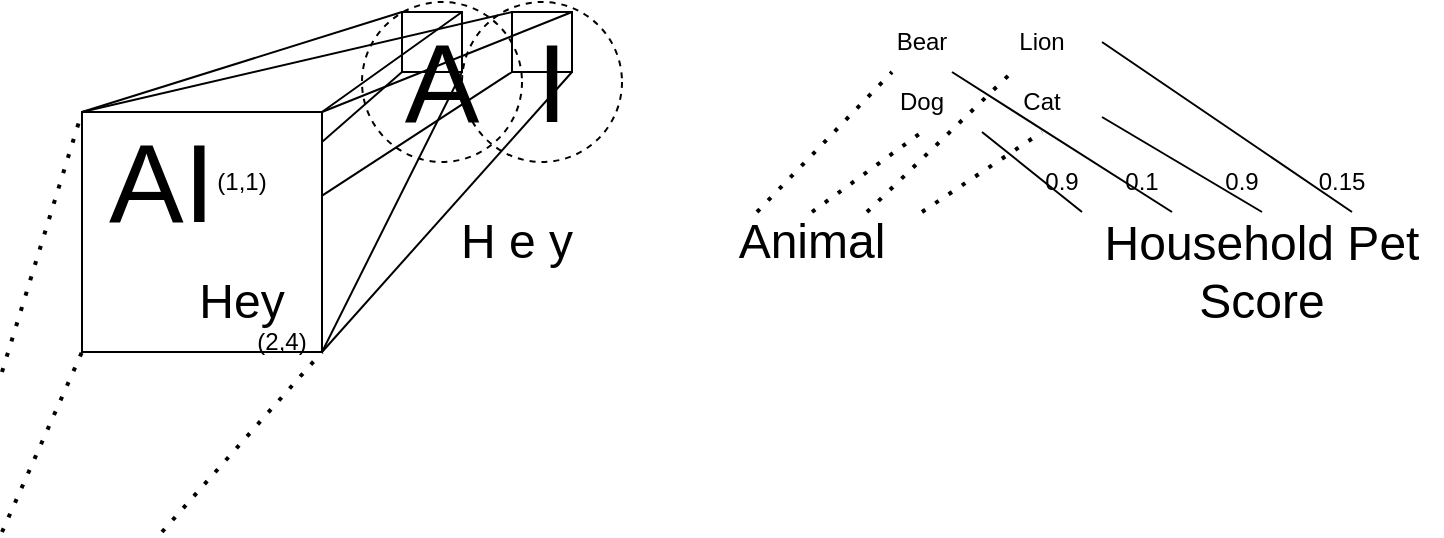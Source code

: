 <mxfile version="22.1.18" type="github">
  <diagram name="Page-1" id="2HosVxl--_S_Rm3T7pNT">
    <mxGraphModel dx="1234" dy="1180" grid="1" gridSize="10" guides="1" tooltips="1" connect="1" arrows="1" fold="1" page="1" pageScale="1" pageWidth="850" pageHeight="1100" math="0" shadow="0">
      <root>
        <mxCell id="0" />
        <mxCell id="1" parent="0" />
        <mxCell id="tEnjDblLYsDwTRLGcKnI-8" value="&lt;font style=&quot;font-size: 56px;&quot;&gt;A&lt;/font&gt;" style="text;html=1;strokeColor=none;fillColor=none;align=center;verticalAlign=middle;whiteSpace=wrap;rounded=0;" vertex="1" parent="1">
          <mxGeometry x="310" y="240" width="60" height="30" as="geometry" />
        </mxCell>
        <mxCell id="tEnjDblLYsDwTRLGcKnI-7" value="" style="ellipse;whiteSpace=wrap;html=1;aspect=fixed;dashed=1;fillColor=none;" vertex="1" parent="1">
          <mxGeometry x="300" y="215" width="80" height="80" as="geometry" />
        </mxCell>
        <mxCell id="tEnjDblLYsDwTRLGcKnI-1" value="" style="whiteSpace=wrap;html=1;aspect=fixed;fillColor=none;" vertex="1" parent="1">
          <mxGeometry x="320" y="220" width="30" height="30" as="geometry" />
        </mxCell>
        <mxCell id="tEnjDblLYsDwTRLGcKnI-3" value="" style="endArrow=none;html=1;strokeWidth=1;rounded=0;exitX=0;exitY=0;exitDx=0;exitDy=0;entryX=0;entryY=0;entryDx=0;entryDy=0;" edge="1" parent="1" source="tEnjDblLYsDwTRLGcKnI-2" target="tEnjDblLYsDwTRLGcKnI-1">
          <mxGeometry width="50" height="50" relative="1" as="geometry">
            <mxPoint x="400" y="630" as="sourcePoint" />
            <mxPoint x="450" y="580" as="targetPoint" />
          </mxGeometry>
        </mxCell>
        <mxCell id="tEnjDblLYsDwTRLGcKnI-4" value="" style="endArrow=none;html=1;strokeWidth=1;rounded=0;exitX=1;exitY=0;exitDx=0;exitDy=0;entryX=1;entryY=0;entryDx=0;entryDy=0;" edge="1" parent="1" source="tEnjDblLYsDwTRLGcKnI-2" target="tEnjDblLYsDwTRLGcKnI-1">
          <mxGeometry width="50" height="50" relative="1" as="geometry">
            <mxPoint x="200" y="280" as="sourcePoint" />
            <mxPoint x="330" y="230" as="targetPoint" />
          </mxGeometry>
        </mxCell>
        <mxCell id="tEnjDblLYsDwTRLGcKnI-5" value="" style="endArrow=none;html=1;strokeWidth=1;rounded=0;exitX=1;exitY=1;exitDx=0;exitDy=0;entryX=1;entryY=1;entryDx=0;entryDy=0;" edge="1" parent="1" source="tEnjDblLYsDwTRLGcKnI-2" target="tEnjDblLYsDwTRLGcKnI-1">
          <mxGeometry width="50" height="50" relative="1" as="geometry">
            <mxPoint x="280" y="280" as="sourcePoint" />
            <mxPoint x="370" y="230" as="targetPoint" />
          </mxGeometry>
        </mxCell>
        <mxCell id="tEnjDblLYsDwTRLGcKnI-6" value="" style="endArrow=none;html=1;strokeWidth=1;rounded=0;exitX=0;exitY=1;exitDx=0;exitDy=0;entryX=0;entryY=1;entryDx=0;entryDy=0;" edge="1" parent="1" source="tEnjDblLYsDwTRLGcKnI-2" target="tEnjDblLYsDwTRLGcKnI-1">
          <mxGeometry width="50" height="50" relative="1" as="geometry">
            <mxPoint x="290" y="290" as="sourcePoint" />
            <mxPoint x="380" y="240" as="targetPoint" />
          </mxGeometry>
        </mxCell>
        <mxCell id="tEnjDblLYsDwTRLGcKnI-17" value="" style="endArrow=none;html=1;strokeWidth=1;rounded=0;exitX=0;exitY=1;exitDx=0;exitDy=0;entryX=0;entryY=1;entryDx=0;entryDy=0;" edge="1" parent="1" source="tEnjDblLYsDwTRLGcKnI-2">
          <mxGeometry width="50" height="50" relative="1" as="geometry">
            <mxPoint x="215" y="390" as="sourcePoint" />
            <mxPoint x="375" y="250" as="targetPoint" />
          </mxGeometry>
        </mxCell>
        <mxCell id="tEnjDblLYsDwTRLGcKnI-2" value="" style="whiteSpace=wrap;html=1;aspect=fixed;" vertex="1" parent="1">
          <mxGeometry x="160" y="270" width="120" height="120" as="geometry" />
        </mxCell>
        <mxCell id="tEnjDblLYsDwTRLGcKnI-11" value="" style="ellipse;whiteSpace=wrap;html=1;aspect=fixed;dashed=1;fillColor=none;" vertex="1" parent="1">
          <mxGeometry x="350" y="215" width="80" height="80" as="geometry" />
        </mxCell>
        <mxCell id="tEnjDblLYsDwTRLGcKnI-13" value="&lt;font style=&quot;font-size: 56px;&quot;&gt;I&lt;/font&gt;" style="text;html=1;strokeColor=none;fillColor=none;align=center;verticalAlign=middle;whiteSpace=wrap;rounded=0;" vertex="1" parent="1">
          <mxGeometry x="365" y="240" width="60" height="30" as="geometry" />
        </mxCell>
        <mxCell id="tEnjDblLYsDwTRLGcKnI-14" value="" style="endArrow=none;html=1;strokeWidth=1;rounded=0;exitX=0;exitY=0;exitDx=0;exitDy=0;entryX=0;entryY=0;entryDx=0;entryDy=0;" edge="1" parent="1" source="tEnjDblLYsDwTRLGcKnI-2">
          <mxGeometry width="50" height="50" relative="1" as="geometry">
            <mxPoint x="215" y="270" as="sourcePoint" />
            <mxPoint x="375" y="220" as="targetPoint" />
          </mxGeometry>
        </mxCell>
        <mxCell id="tEnjDblLYsDwTRLGcKnI-15" value="" style="endArrow=none;html=1;strokeWidth=1;rounded=0;exitX=1;exitY=0;exitDx=0;exitDy=0;entryX=1;entryY=0;entryDx=0;entryDy=0;" edge="1" parent="1" source="tEnjDblLYsDwTRLGcKnI-2">
          <mxGeometry width="50" height="50" relative="1" as="geometry">
            <mxPoint x="335" y="270" as="sourcePoint" />
            <mxPoint x="405" y="220" as="targetPoint" />
          </mxGeometry>
        </mxCell>
        <mxCell id="tEnjDblLYsDwTRLGcKnI-16" value="" style="endArrow=none;html=1;strokeWidth=1;rounded=0;entryX=1;entryY=1;entryDx=0;entryDy=0;" edge="1" parent="1">
          <mxGeometry width="50" height="50" relative="1" as="geometry">
            <mxPoint x="280" y="390" as="sourcePoint" />
            <mxPoint x="405" y="250" as="targetPoint" />
          </mxGeometry>
        </mxCell>
        <mxCell id="tEnjDblLYsDwTRLGcKnI-18" value="" style="whiteSpace=wrap;html=1;aspect=fixed;fillColor=none;" vertex="1" parent="1">
          <mxGeometry x="375" y="220" width="30" height="30" as="geometry" />
        </mxCell>
        <mxCell id="tEnjDblLYsDwTRLGcKnI-19" value="&lt;font style=&quot;font-size: 56px;&quot;&gt;AI&lt;/font&gt;" style="text;html=1;strokeColor=none;fillColor=none;align=center;verticalAlign=middle;whiteSpace=wrap;rounded=0;strokeWidth=56;" vertex="1" parent="1">
          <mxGeometry x="170" y="290" width="60" height="30" as="geometry" />
        </mxCell>
        <mxCell id="tEnjDblLYsDwTRLGcKnI-20" value="&lt;font style=&quot;font-size: 24px;&quot;&gt;H e y&lt;/font&gt;" style="text;html=1;strokeColor=none;fillColor=none;align=center;verticalAlign=middle;whiteSpace=wrap;rounded=0;" vertex="1" parent="1">
          <mxGeometry x="250" y="295" width="255" height="80" as="geometry" />
        </mxCell>
        <mxCell id="tEnjDblLYsDwTRLGcKnI-21" value="&lt;font style=&quot;font-size: 24px;&quot;&gt;Hey&lt;/font&gt;" style="text;html=1;strokeColor=none;fillColor=none;align=center;verticalAlign=middle;whiteSpace=wrap;rounded=0;" vertex="1" parent="1">
          <mxGeometry x="210" y="350" width="60" height="30" as="geometry" />
        </mxCell>
        <mxCell id="tEnjDblLYsDwTRLGcKnI-23" value="(1,1)" style="text;html=1;strokeColor=none;fillColor=none;align=center;verticalAlign=middle;whiteSpace=wrap;rounded=0;" vertex="1" parent="1">
          <mxGeometry x="210" y="290" width="60" height="30" as="geometry" />
        </mxCell>
        <mxCell id="tEnjDblLYsDwTRLGcKnI-24" value="(2,4)" style="text;html=1;strokeColor=none;fillColor=none;align=center;verticalAlign=middle;whiteSpace=wrap;rounded=0;" vertex="1" parent="1">
          <mxGeometry x="230" y="370" width="60" height="30" as="geometry" />
        </mxCell>
        <mxCell id="tEnjDblLYsDwTRLGcKnI-25" value="" style="endArrow=none;dashed=1;html=1;dashPattern=1 3;strokeWidth=2;rounded=0;" edge="1" parent="1">
          <mxGeometry width="50" height="50" relative="1" as="geometry">
            <mxPoint x="120" y="400" as="sourcePoint" />
            <mxPoint x="160" y="270" as="targetPoint" />
          </mxGeometry>
        </mxCell>
        <mxCell id="tEnjDblLYsDwTRLGcKnI-26" value="" style="endArrow=none;dashed=1;html=1;dashPattern=1 3;strokeWidth=2;rounded=0;entryX=0;entryY=1;entryDx=0;entryDy=0;" edge="1" parent="1" target="tEnjDblLYsDwTRLGcKnI-2">
          <mxGeometry width="50" height="50" relative="1" as="geometry">
            <mxPoint x="120" y="480" as="sourcePoint" />
            <mxPoint x="450" y="450" as="targetPoint" />
          </mxGeometry>
        </mxCell>
        <mxCell id="tEnjDblLYsDwTRLGcKnI-27" value="" style="endArrow=none;dashed=1;html=1;dashPattern=1 3;strokeWidth=2;rounded=0;entryX=1;entryY=1;entryDx=0;entryDy=0;" edge="1" parent="1" target="tEnjDblLYsDwTRLGcKnI-2">
          <mxGeometry width="50" height="50" relative="1" as="geometry">
            <mxPoint x="200" y="480" as="sourcePoint" />
            <mxPoint x="450" y="450" as="targetPoint" />
          </mxGeometry>
        </mxCell>
        <mxCell id="tEnjDblLYsDwTRLGcKnI-28" value="Bear" style="text;html=1;strokeColor=none;fillColor=none;align=center;verticalAlign=middle;whiteSpace=wrap;rounded=0;" vertex="1" parent="1">
          <mxGeometry x="550" y="220" width="60" height="30" as="geometry" />
        </mxCell>
        <mxCell id="tEnjDblLYsDwTRLGcKnI-29" value="Lion" style="text;html=1;strokeColor=none;fillColor=none;align=center;verticalAlign=middle;whiteSpace=wrap;rounded=0;" vertex="1" parent="1">
          <mxGeometry x="610" y="220" width="60" height="30" as="geometry" />
        </mxCell>
        <mxCell id="tEnjDblLYsDwTRLGcKnI-30" value="Dog" style="text;html=1;strokeColor=none;fillColor=none;align=center;verticalAlign=middle;whiteSpace=wrap;rounded=0;" vertex="1" parent="1">
          <mxGeometry x="550" y="250" width="60" height="30" as="geometry" />
        </mxCell>
        <mxCell id="tEnjDblLYsDwTRLGcKnI-31" value="Cat" style="text;html=1;strokeColor=none;fillColor=none;align=center;verticalAlign=middle;whiteSpace=wrap;rounded=0;" vertex="1" parent="1">
          <mxGeometry x="610" y="250" width="60" height="30" as="geometry" />
        </mxCell>
        <mxCell id="tEnjDblLYsDwTRLGcKnI-32" value="&lt;font style=&quot;font-size: 24px;&quot;&gt;Animal&lt;/font&gt;" style="text;html=1;strokeColor=none;fillColor=none;align=center;verticalAlign=middle;whiteSpace=wrap;rounded=0;" vertex="1" parent="1">
          <mxGeometry x="470" y="320" width="110" height="30" as="geometry" />
        </mxCell>
        <mxCell id="tEnjDblLYsDwTRLGcKnI-33" value="" style="endArrow=none;dashed=1;html=1;dashPattern=1 3;strokeWidth=2;rounded=0;entryX=0.25;entryY=1;entryDx=0;entryDy=0;exitX=0.25;exitY=0;exitDx=0;exitDy=0;" edge="1" parent="1" source="tEnjDblLYsDwTRLGcKnI-32" target="tEnjDblLYsDwTRLGcKnI-28">
          <mxGeometry width="50" height="50" relative="1" as="geometry">
            <mxPoint x="400" y="490" as="sourcePoint" />
            <mxPoint x="450" y="440" as="targetPoint" />
          </mxGeometry>
        </mxCell>
        <mxCell id="tEnjDblLYsDwTRLGcKnI-34" value="" style="endArrow=none;dashed=1;html=1;dashPattern=1 3;strokeWidth=2;rounded=0;entryX=0.5;entryY=1;entryDx=0;entryDy=0;exitX=0.5;exitY=0;exitDx=0;exitDy=0;" edge="1" parent="1" source="tEnjDblLYsDwTRLGcKnI-32" target="tEnjDblLYsDwTRLGcKnI-30">
          <mxGeometry width="50" height="50" relative="1" as="geometry">
            <mxPoint x="400" y="490" as="sourcePoint" />
            <mxPoint x="450" y="440" as="targetPoint" />
          </mxGeometry>
        </mxCell>
        <mxCell id="tEnjDblLYsDwTRLGcKnI-35" value="" style="endArrow=none;dashed=1;html=1;dashPattern=1 3;strokeWidth=2;rounded=0;entryX=0.25;entryY=1;entryDx=0;entryDy=0;exitX=0.75;exitY=0;exitDx=0;exitDy=0;" edge="1" parent="1" source="tEnjDblLYsDwTRLGcKnI-32" target="tEnjDblLYsDwTRLGcKnI-29">
          <mxGeometry width="50" height="50" relative="1" as="geometry">
            <mxPoint x="400" y="490" as="sourcePoint" />
            <mxPoint x="450" y="440" as="targetPoint" />
          </mxGeometry>
        </mxCell>
        <mxCell id="tEnjDblLYsDwTRLGcKnI-36" value="" style="endArrow=none;dashed=1;html=1;dashPattern=1 3;strokeWidth=2;rounded=0;entryX=0.5;entryY=1;entryDx=0;entryDy=0;exitX=1;exitY=0;exitDx=0;exitDy=0;" edge="1" parent="1" source="tEnjDblLYsDwTRLGcKnI-32" target="tEnjDblLYsDwTRLGcKnI-31">
          <mxGeometry width="50" height="50" relative="1" as="geometry">
            <mxPoint x="400" y="490" as="sourcePoint" />
            <mxPoint x="450" y="440" as="targetPoint" />
          </mxGeometry>
        </mxCell>
        <mxCell id="tEnjDblLYsDwTRLGcKnI-38" value="&lt;font style=&quot;font-size: 24px;&quot;&gt;Household Pet Score&lt;/font&gt;" style="text;html=1;strokeColor=none;fillColor=none;align=center;verticalAlign=middle;whiteSpace=wrap;rounded=0;" vertex="1" parent="1">
          <mxGeometry x="660" y="320" width="180" height="60" as="geometry" />
        </mxCell>
        <mxCell id="tEnjDblLYsDwTRLGcKnI-39" value="" style="endArrow=none;html=1;rounded=0;entryX=1;entryY=0.5;entryDx=0;entryDy=0;exitX=0.75;exitY=0;exitDx=0;exitDy=0;" edge="1" parent="1" source="tEnjDblLYsDwTRLGcKnI-38" target="tEnjDblLYsDwTRLGcKnI-29">
          <mxGeometry width="50" height="50" relative="1" as="geometry">
            <mxPoint x="400" y="460" as="sourcePoint" />
            <mxPoint x="450" y="410" as="targetPoint" />
          </mxGeometry>
        </mxCell>
        <mxCell id="tEnjDblLYsDwTRLGcKnI-40" value="" style="endArrow=none;html=1;rounded=0;entryX=0.75;entryY=1;entryDx=0;entryDy=0;exitX=0.25;exitY=0;exitDx=0;exitDy=0;" edge="1" parent="1" source="tEnjDblLYsDwTRLGcKnI-38" target="tEnjDblLYsDwTRLGcKnI-28">
          <mxGeometry width="50" height="50" relative="1" as="geometry">
            <mxPoint x="400" y="460" as="sourcePoint" />
            <mxPoint x="450" y="410" as="targetPoint" />
          </mxGeometry>
        </mxCell>
        <mxCell id="tEnjDblLYsDwTRLGcKnI-41" value="" style="endArrow=none;html=1;rounded=0;entryX=1;entryY=1;entryDx=0;entryDy=0;exitX=0;exitY=0;exitDx=0;exitDy=0;" edge="1" parent="1" source="tEnjDblLYsDwTRLGcKnI-38" target="tEnjDblLYsDwTRLGcKnI-30">
          <mxGeometry width="50" height="50" relative="1" as="geometry">
            <mxPoint x="400" y="460" as="sourcePoint" />
            <mxPoint x="450" y="410" as="targetPoint" />
          </mxGeometry>
        </mxCell>
        <mxCell id="tEnjDblLYsDwTRLGcKnI-42" value="" style="endArrow=none;html=1;rounded=0;entryX=1;entryY=0.75;entryDx=0;entryDy=0;exitX=0.5;exitY=0;exitDx=0;exitDy=0;" edge="1" parent="1" source="tEnjDblLYsDwTRLGcKnI-38" target="tEnjDblLYsDwTRLGcKnI-31">
          <mxGeometry width="50" height="50" relative="1" as="geometry">
            <mxPoint x="400" y="460" as="sourcePoint" />
            <mxPoint x="450" y="410" as="targetPoint" />
          </mxGeometry>
        </mxCell>
        <mxCell id="tEnjDblLYsDwTRLGcKnI-43" value="0.1" style="text;html=1;strokeColor=none;fillColor=none;align=center;verticalAlign=middle;whiteSpace=wrap;rounded=0;" vertex="1" parent="1">
          <mxGeometry x="660" y="290" width="60" height="30" as="geometry" />
        </mxCell>
        <mxCell id="tEnjDblLYsDwTRLGcKnI-44" value="0.9" style="text;html=1;strokeColor=none;fillColor=none;align=center;verticalAlign=middle;whiteSpace=wrap;rounded=0;" vertex="1" parent="1">
          <mxGeometry x="620" y="290" width="60" height="30" as="geometry" />
        </mxCell>
        <mxCell id="tEnjDblLYsDwTRLGcKnI-45" value="0.9" style="text;html=1;strokeColor=none;fillColor=none;align=center;verticalAlign=middle;whiteSpace=wrap;rounded=0;" vertex="1" parent="1">
          <mxGeometry x="710" y="290" width="60" height="30" as="geometry" />
        </mxCell>
        <mxCell id="tEnjDblLYsDwTRLGcKnI-46" value="0.15" style="text;html=1;strokeColor=none;fillColor=none;align=center;verticalAlign=middle;whiteSpace=wrap;rounded=0;" vertex="1" parent="1">
          <mxGeometry x="760" y="290" width="60" height="30" as="geometry" />
        </mxCell>
      </root>
    </mxGraphModel>
  </diagram>
</mxfile>
